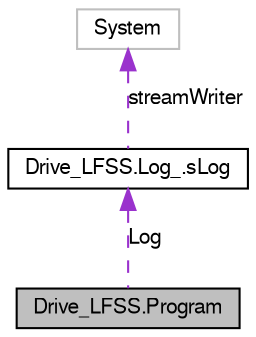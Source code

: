 digraph G
{
  bgcolor="transparent";
  edge [fontname="FreeSans",fontsize=10,labelfontname="FreeSans",labelfontsize=10];
  node [fontname="FreeSans",fontsize=10,shape=record];
  Node1 [label="Drive_LFSS.Program",height=0.2,width=0.4,color="black", fillcolor="grey75", style="filled" fontcolor="black"];
  Node2 -> Node1 [dir=back,color="darkorchid3",fontsize=10,style="dashed",label="Log",fontname="FreeSans"];
  Node2 [label="Drive_LFSS.Log_.sLog",height=0.2,width=0.4,color="black",URL="$class_drive___l_f_s_s_1_1_log___1_1s_log.html"];
  Node3 -> Node2 [dir=back,color="darkorchid3",fontsize=10,style="dashed",label="streamWriter",fontname="FreeSans"];
  Node3 [label="System",height=0.2,width=0.4,color="grey75"];
}
